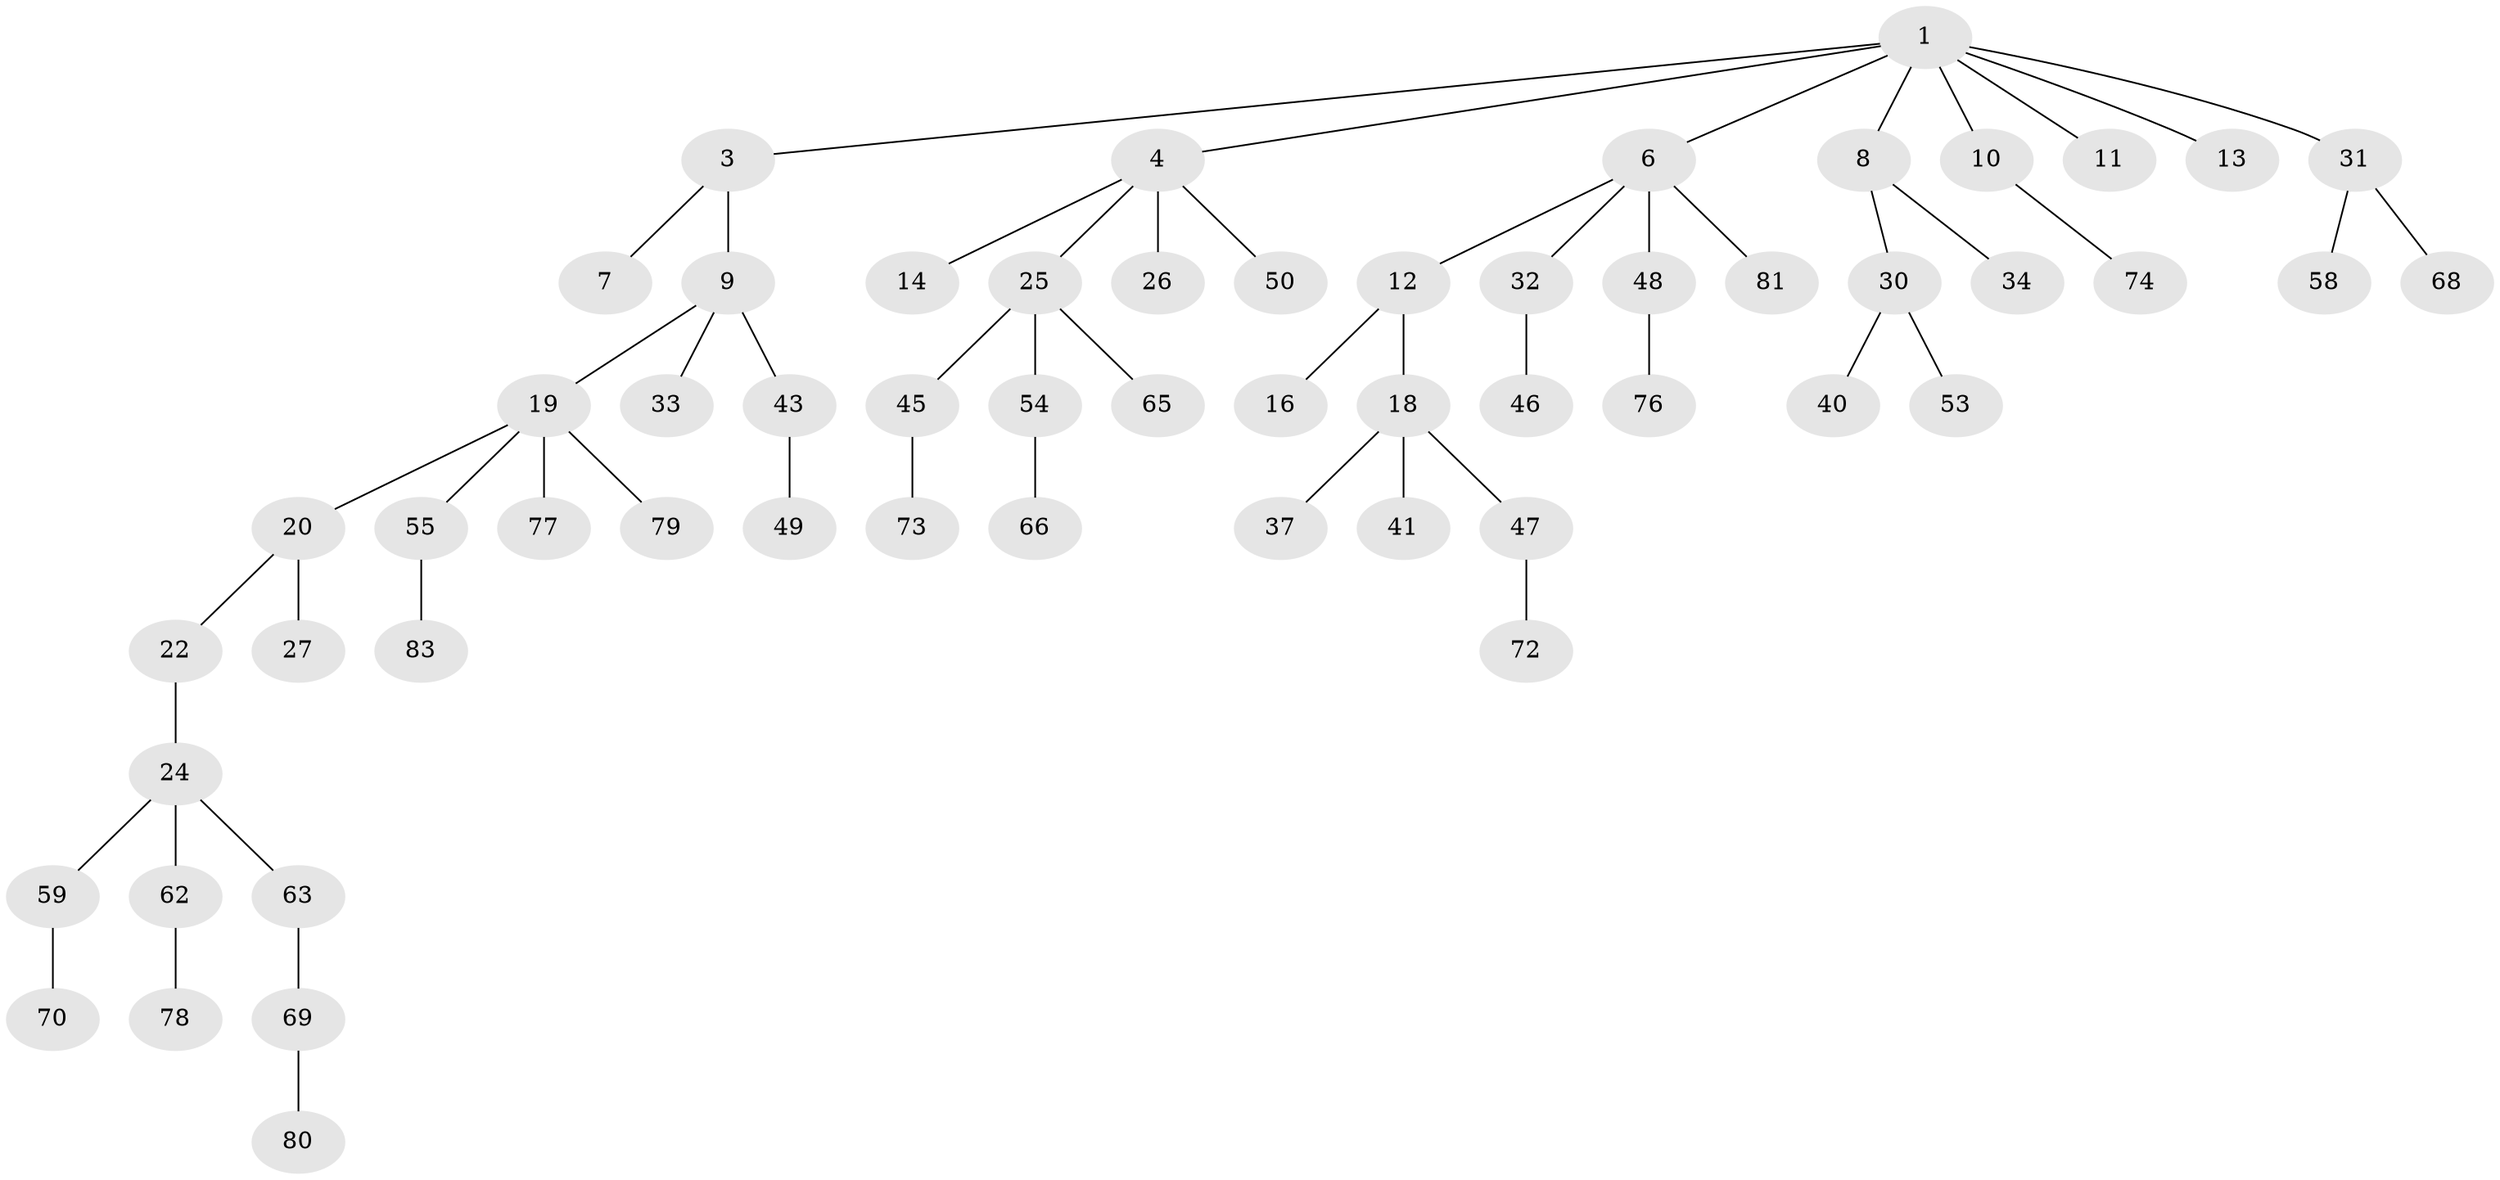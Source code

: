 // Generated by graph-tools (version 1.1) at 2025/52/02/27/25 19:52:11]
// undirected, 58 vertices, 57 edges
graph export_dot {
graph [start="1"]
  node [color=gray90,style=filled];
  1 [super="+2"];
  3 [super="+5"];
  4 [super="+17"];
  6 [super="+57"];
  7;
  8 [super="+21"];
  9;
  10 [super="+15"];
  11 [super="+23"];
  12 [super="+36"];
  13;
  14 [super="+75"];
  16;
  18 [super="+29"];
  19 [super="+38"];
  20;
  22 [super="+28"];
  24 [super="+44"];
  25 [super="+61"];
  26;
  27 [super="+35"];
  30 [super="+39"];
  31 [super="+42"];
  32 [super="+51"];
  33;
  34;
  37 [super="+71"];
  40;
  41 [super="+64"];
  43 [super="+56"];
  45;
  46 [super="+52"];
  47;
  48;
  49 [super="+82"];
  50;
  53;
  54;
  55;
  58;
  59 [super="+60"];
  62;
  63 [super="+67"];
  65;
  66;
  68;
  69;
  70;
  72;
  73;
  74;
  76;
  77;
  78;
  79;
  80;
  81;
  83;
  1 -- 3;
  1 -- 6;
  1 -- 10;
  1 -- 31;
  1 -- 4;
  1 -- 8;
  1 -- 11;
  1 -- 13;
  3 -- 7;
  3 -- 9;
  4 -- 14;
  4 -- 25;
  4 -- 50;
  4 -- 26;
  6 -- 12;
  6 -- 32;
  6 -- 48;
  6 -- 81;
  8 -- 30;
  8 -- 34;
  9 -- 19;
  9 -- 33;
  9 -- 43;
  10 -- 74;
  12 -- 16;
  12 -- 18;
  18 -- 41;
  18 -- 37;
  18 -- 47;
  19 -- 20;
  19 -- 55;
  19 -- 77;
  19 -- 79;
  20 -- 22;
  20 -- 27;
  22 -- 24;
  24 -- 63;
  24 -- 59;
  24 -- 62;
  25 -- 45;
  25 -- 54;
  25 -- 65;
  30 -- 53;
  30 -- 40;
  31 -- 58;
  31 -- 68;
  32 -- 46;
  43 -- 49;
  45 -- 73;
  47 -- 72;
  48 -- 76;
  54 -- 66;
  55 -- 83;
  59 -- 70;
  62 -- 78;
  63 -- 69;
  69 -- 80;
}
